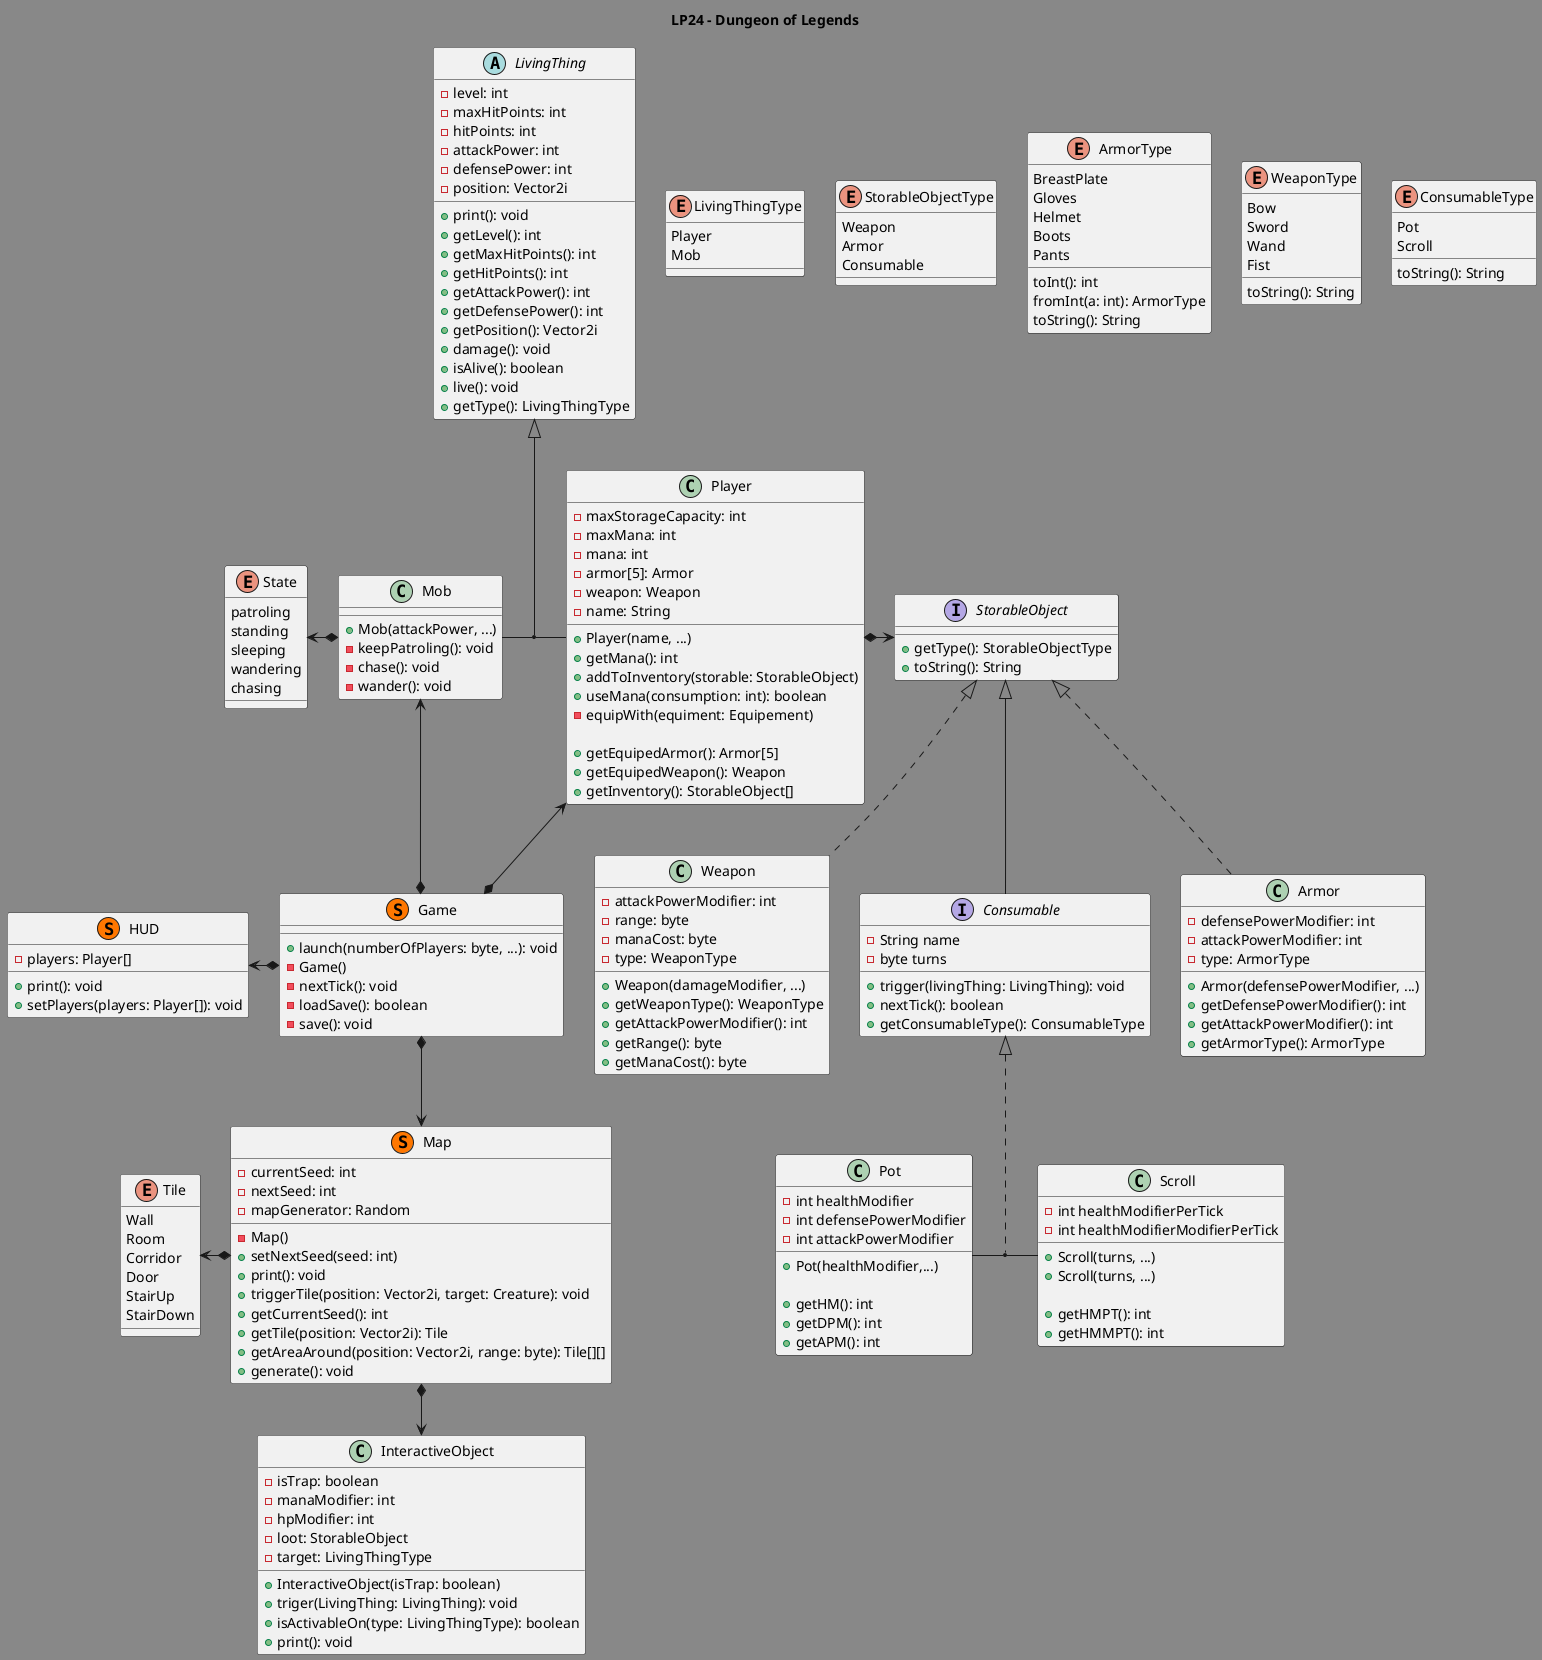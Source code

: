 'You may preview the uml using www.planttext.com/planttext
@startuml
title LP24 - Dungeon of Legends

skinparam {
    nodesep 30
    ranksep 51
    backgroundcolor #888888
}

enum ConsumableType{
    Pot
    Scroll
    toString(): String
}

enum WeaponType{
    Bow
    Sword
    Wand
    Fist
    toString(): String
}

enum ArmorType{
    BreastPlate
    Gloves
    Helmet
    Boots
    Pants
    toInt(): int
    fromInt(a: int): ArmorType
    toString(): String
}
enum StorableObjectType{
    Weapon
    Armor
    Consumable
}

enum LivingThingType{
    Player
    Mob
}

enum Tile{
    Wall
    Room
    Corridor
    Door
    StairUp
    StairDown
}

LivingThingType -[hidden]right- StorableObjectType
ArmorType -[hidden]left- StorableObjectType
WeaponType -[hidden]left- ArmorType
WeaponType -[hidden]right- ConsumableType

interface StorableObject{
    + getType(): StorableObjectType
    + toString(): String
}


interface Consumable{
    - String name
    - byte turns
    + trigger(livingThing: LivingThing): void
    + nextTick(): boolean
    + getConsumableType(): ConsumableType
}
StorableObject <|-- Consumable


class Armor{
    - defensePowerModifier: int
    - attackPowerModifier: int
    - type: ArmorType
    + Armor(defensePowerModifier, ...)
    + getDefensePowerModifier(): int
    + getAttackPowerModifier(): int
    + getArmorType(): ArmorType
}
Armor -[hidden]up-> StorableObject
Consumable -[hidden]right- Armor
StorableObject <|.. Armor

class Weapon{
    - attackPowerModifier: int
    - range: byte
    - manaCost: byte
    - type: WeaponType
    + Weapon(damageModifier, ...)
    + getWeaponType(): WeaponType
    + getAttackPowerModifier(): int
    + getRange(): byte
    + getManaCost(): byte
}
StorableObject <|.. Weapon

class Scroll{
    - int healthModifierPerTick
    - int healthModifierModifierPerTick
    + Scroll(turns, ...)
    + Scroll(turns, ...)

    'For saving purposes
    + getHMPT(): int
    + getHMMPT(): int
}

class Pot{
    - int healthModifier
    - int defensePowerModifier
    - int attackPowerModifier
    + Pot(healthModifier,...)

    'For saving purposes
    + getHM(): int
    + getDPM(): int
    + getAPM(): int
}
Pot -[hidden]up-> Consumable
Scroll -[hidden]up-> Consumable
Pot -[hidden]right- Scroll
Consumable <|.. (Pot, Scroll)

abstract class LivingThing{
    - level: int
    - maxHitPoints: int
    - hitPoints: int
    - attackPower: int
    - defensePower: int
    - position: Vector2i
    + print(): void
    + getLevel(): int
    + getMaxHitPoints(): int
    + getHitPoints(): int
    + getAttackPower(): int
    + getDefensePower(): int
    + getPosition(): Vector2i
    + damage(): void
    + isAlive(): boolean
    + live(): void
    + getType(): LivingThingType
}

class Player{
    - maxStorageCapacity: int
    - maxMana: int
    - mana: int
    - armor[5]: Armor
    - weapon: Weapon
    - name: String
    + Player(name, ...)
    + getMana(): int
    + addToInventory(storable: StorableObject)
    + useMana(consumption: int): boolean
    - equipWith(equiment: Equipement)

    'For saving purposes
    + getEquipedArmor(): Armor[5]
    + getEquipedWeapon(): Weapon
    + getInventory(): StorableObject[]
}

Player *-right-> StorableObject
Player -[hidden]up-> LivingThing

class Mob{
    + Mob(attackPower, ...)
    - keepPatroling(): void
    - chase(): void
    - wander(): void
}
Mob *-left-> State
Mob -[hidden]right- Player
Mob -[hidden]up-> LivingThing
LivingThing <|-- (Mob, Player)

class Game << (S, #FF7700) >>{
    + launch(numberOfPlayers: byte, ...): void
    - Game()
    - nextTick(): void
    - loadSave(): boolean
    - save(): void
}
Game *-up-> Mob
Game *-up-> Player
Game *--> Map
Game *-left-> HUD

class Map << (S, #FF7700) >>{
    - currentSeed: int
    - nextSeed: int
    - mapGenerator: Random
    - Map()
    + setNextSeed(seed: int)
    + print(): void
    + triggerTile(position: Vector2i, target: Creature): void
    + getCurrentSeed(): int
    + getTile(position: Vector2i): Tile
    + getAreaAround(position: Vector2i, range: byte): Tile[][]
    + generate(): void
}
Map *--> InteractiveObject
Map *-left-> Tile

enum State{
    patroling
    standing
    sleeping
    wandering
    chasing
}

class HUD << (S, #FF7700) >>{
    - players: Player[]
    + print(): void
    + setPlayers(players: Player[]): void
}

class InteractiveObject{
    - isTrap: boolean
    - manaModifier: int
    - hpModifier: int
    - loot: StorableObject
    - target: LivingThingType
    + InteractiveObject(isTrap: boolean)
    + triger(LivingThing: LivingThing): void
    + isActivableOn(type: LivingThingType): boolean
    + print(): void
}
@enduml
